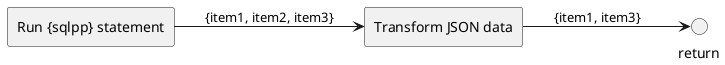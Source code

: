 @startuml

skinparam componentStyle rectangle

left to right direction

[Run {sqlpp} statement] --> [Transform JSON data] : {item1, item2, item3}
[Transform JSON data] -->  return  : {item1, item3}

@enduml
